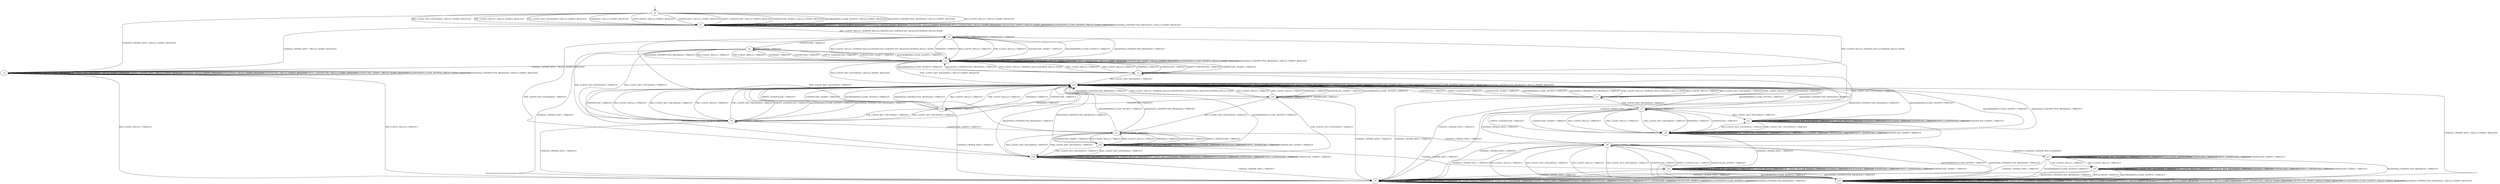 digraph h7 {
s0 [label="s0"];
s1 [label="s1"];
s2 [label="s2"];
s3 [label="s3"];
s4 [label="s4"];
s5 [label="s5"];
s6 [label="s6"];
s7 [label="s7"];
s12 [label="s12"];
s13 [label="s13"];
s15 [label="s15"];
s19 [label="s19"];
s8 [label="s8"];
s9 [label="s9"];
s16 [label="s16"];
s17 [label="s17"];
s20 [label="s20"];
s21 [label="s21"];
s22 [label="s22"];
s10 [label="s10"];
s11 [label="s11"];
s18 [label="s18"];
s23 [label="s23"];
s14 [label="s14"];
s0 -> s1 [label="RSA_CLIENT_HELLO / HELLO_VERIFY_REQUEST"];
s0 -> s1 [label="RSA_CLIENT_KEY_EXCHANGE / HELLO_VERIFY_REQUEST"];
s0 -> s1 [label="PSK_CLIENT_HELLO / HELLO_VERIFY_REQUEST"];
s0 -> s1 [label="PSK_CLIENT_KEY_EXCHANGE / HELLO_VERIFY_REQUEST"];
s0 -> s2 [label="CHANGE_CIPHER_SPEC / HELLO_VERIFY_REQUEST"];
s0 -> s1 [label="FINISHED / HELLO_VERIFY_REQUEST"];
s0 -> s1 [label="APPLICATION / HELLO_VERIFY_REQUEST"];
s0 -> s1 [label="CERTIFICATE / HELLO_VERIFY_REQUEST"];
s0 -> s1 [label="EMPTY_CERTIFICATE / HELLO_VERIFY_REQUEST"];
s0 -> s1 [label="CERTIFICATE_VERIFY / HELLO_VERIFY_REQUEST"];
s0 -> s1 [label="Alert(WARNING,CLOSE_NOTIFY) / HELLO_VERIFY_REQUEST"];
s0 -> s1 [label="Alert(FATAL,UNEXPECTED_MESSAGE) / HELLO_VERIFY_REQUEST"];
s1 -> s3 [label="RSA_CLIENT_HELLO / SERVER_HELLO,CERTIFICATE,CERTIFICATE_REQUEST,SERVER_HELLO_DONE"];
s1 -> s1 [label="RSA_CLIENT_KEY_EXCHANGE / HELLO_VERIFY_REQUEST"];
s1 -> s5 [label="PSK_CLIENT_HELLO / SERVER_HELLO,SERVER_HELLO_DONE"];
s1 -> s1 [label="PSK_CLIENT_KEY_EXCHANGE / HELLO_VERIFY_REQUEST"];
s1 -> s2 [label="CHANGE_CIPHER_SPEC / HELLO_VERIFY_REQUEST"];
s1 -> s1 [label="FINISHED / HELLO_VERIFY_REQUEST"];
s1 -> s1 [label="APPLICATION / HELLO_VERIFY_REQUEST"];
s1 -> s1 [label="CERTIFICATE / HELLO_VERIFY_REQUEST"];
s1 -> s1 [label="EMPTY_CERTIFICATE / HELLO_VERIFY_REQUEST"];
s1 -> s1 [label="CERTIFICATE_VERIFY / HELLO_VERIFY_REQUEST"];
s1 -> s1 [label="Alert(WARNING,CLOSE_NOTIFY) / HELLO_VERIFY_REQUEST"];
s1 -> s1 [label="Alert(FATAL,UNEXPECTED_MESSAGE) / HELLO_VERIFY_REQUEST"];
s2 -> s4 [label="RSA_CLIENT_HELLO / TIMEOUT"];
s2 -> s2 [label="RSA_CLIENT_KEY_EXCHANGE / HELLO_VERIFY_REQUEST"];
s2 -> s4 [label="PSK_CLIENT_HELLO / TIMEOUT"];
s2 -> s2 [label="PSK_CLIENT_KEY_EXCHANGE / HELLO_VERIFY_REQUEST"];
s2 -> s2 [label="CHANGE_CIPHER_SPEC / HELLO_VERIFY_REQUEST"];
s2 -> s2 [label="FINISHED / HELLO_VERIFY_REQUEST"];
s2 -> s2 [label="APPLICATION / HELLO_VERIFY_REQUEST"];
s2 -> s2 [label="CERTIFICATE / HELLO_VERIFY_REQUEST"];
s2 -> s2 [label="EMPTY_CERTIFICATE / HELLO_VERIFY_REQUEST"];
s2 -> s2 [label="CERTIFICATE_VERIFY / HELLO_VERIFY_REQUEST"];
s2 -> s2 [label="Alert(WARNING,CLOSE_NOTIFY) / HELLO_VERIFY_REQUEST"];
s2 -> s2 [label="Alert(FATAL,UNEXPECTED_MESSAGE) / HELLO_VERIFY_REQUEST"];
s3 -> s12 [label="RSA_CLIENT_HELLO / TIMEOUT"];
s3 -> s13 [label="RSA_CLIENT_KEY_EXCHANGE / TIMEOUT"];
s3 -> s12 [label="PSK_CLIENT_HELLO / TIMEOUT"];
s3 -> s19 [label="PSK_CLIENT_KEY_EXCHANGE / TIMEOUT"];
s3 -> s4 [label="CHANGE_CIPHER_SPEC / TIMEOUT"];
s3 -> s12 [label="FINISHED / TIMEOUT"];
s3 -> s3 [label="APPLICATION / TIMEOUT"];
s3 -> s6 [label="CERTIFICATE / TIMEOUT"];
s3 -> s3 [label="EMPTY_CERTIFICATE / TIMEOUT"];
s3 -> s12 [label="CERTIFICATE_VERIFY / TIMEOUT"];
s3 -> s12 [label="Alert(WARNING,CLOSE_NOTIFY) / TIMEOUT"];
s3 -> s12 [label="Alert(FATAL,UNEXPECTED_MESSAGE) / TIMEOUT"];
s4 -> s4 [label="RSA_CLIENT_HELLO / TIMEOUT"];
s4 -> s4 [label="RSA_CLIENT_KEY_EXCHANGE / TIMEOUT"];
s4 -> s4 [label="PSK_CLIENT_HELLO / TIMEOUT"];
s4 -> s4 [label="PSK_CLIENT_KEY_EXCHANGE / TIMEOUT"];
s4 -> s4 [label="CHANGE_CIPHER_SPEC / TIMEOUT"];
s4 -> s4 [label="FINISHED / TIMEOUT"];
s4 -> s4 [label="APPLICATION / TIMEOUT"];
s4 -> s4 [label="CERTIFICATE / TIMEOUT"];
s4 -> s4 [label="EMPTY_CERTIFICATE / TIMEOUT"];
s4 -> s4 [label="CERTIFICATE_VERIFY / TIMEOUT"];
s4 -> s4 [label="Alert(WARNING,CLOSE_NOTIFY) / TIMEOUT"];
s4 -> s4 [label="Alert(FATAL,UNEXPECTED_MESSAGE) / TIMEOUT"];
s5 -> s12 [label="RSA_CLIENT_HELLO / TIMEOUT"];
s5 -> s15 [label="RSA_CLIENT_KEY_EXCHANGE / TIMEOUT"];
s5 -> s12 [label="PSK_CLIENT_HELLO / TIMEOUT"];
s5 -> s7 [label="PSK_CLIENT_KEY_EXCHANGE / TIMEOUT"];
s5 -> s4 [label="CHANGE_CIPHER_SPEC / TIMEOUT"];
s5 -> s12 [label="FINISHED / TIMEOUT"];
s5 -> s5 [label="APPLICATION / TIMEOUT"];
s5 -> s12 [label="CERTIFICATE / TIMEOUT"];
s5 -> s12 [label="EMPTY_CERTIFICATE / TIMEOUT"];
s5 -> s12 [label="CERTIFICATE_VERIFY / TIMEOUT"];
s5 -> s12 [label="Alert(WARNING,CLOSE_NOTIFY) / TIMEOUT"];
s5 -> s12 [label="Alert(FATAL,UNEXPECTED_MESSAGE) / TIMEOUT"];
s6 -> s12 [label="RSA_CLIENT_HELLO / TIMEOUT"];
s6 -> s8 [label="RSA_CLIENT_KEY_EXCHANGE / TIMEOUT"];
s6 -> s12 [label="PSK_CLIENT_HELLO / TIMEOUT"];
s6 -> s8 [label="PSK_CLIENT_KEY_EXCHANGE / TIMEOUT"];
s6 -> s4 [label="CHANGE_CIPHER_SPEC / TIMEOUT"];
s6 -> s12 [label="FINISHED / TIMEOUT"];
s6 -> s6 [label="APPLICATION / TIMEOUT"];
s6 -> s12 [label="CERTIFICATE / TIMEOUT"];
s6 -> s12 [label="EMPTY_CERTIFICATE / TIMEOUT"];
s6 -> s12 [label="CERTIFICATE_VERIFY / TIMEOUT"];
s6 -> s12 [label="Alert(WARNING,CLOSE_NOTIFY) / TIMEOUT"];
s6 -> s12 [label="Alert(FATAL,UNEXPECTED_MESSAGE) / TIMEOUT"];
s7 -> s20 [label="RSA_CLIENT_HELLO / TIMEOUT"];
s7 -> s21 [label="RSA_CLIENT_KEY_EXCHANGE / TIMEOUT"];
s7 -> s20 [label="PSK_CLIENT_HELLO / TIMEOUT"];
s7 -> s20 [label="PSK_CLIENT_KEY_EXCHANGE / TIMEOUT"];
s7 -> s9 [label="CHANGE_CIPHER_SPEC / TIMEOUT"];
s7 -> s20 [label="FINISHED / TIMEOUT"];
s7 -> s7 [label="APPLICATION / TIMEOUT"];
s7 -> s20 [label="CERTIFICATE / TIMEOUT"];
s7 -> s20 [label="EMPTY_CERTIFICATE / TIMEOUT"];
s7 -> s20 [label="CERTIFICATE_VERIFY / TIMEOUT"];
s7 -> s15 [label="Alert(WARNING,CLOSE_NOTIFY) / TIMEOUT"];
s7 -> s15 [label="Alert(FATAL,UNEXPECTED_MESSAGE) / TIMEOUT"];
s12 -> s3 [label="RSA_CLIENT_HELLO / SERVER_HELLO,CERTIFICATE,CERTIFICATE_REQUEST,SERVER_HELLO_DONE"];
s12 -> s15 [label="RSA_CLIENT_KEY_EXCHANGE / HELLO_VERIFY_REQUEST"];
s12 -> s5 [label="PSK_CLIENT_HELLO / SERVER_HELLO,SERVER_HELLO_DONE"];
s12 -> s15 [label="PSK_CLIENT_KEY_EXCHANGE / HELLO_VERIFY_REQUEST"];
s12 -> s2 [label="CHANGE_CIPHER_SPEC / HELLO_VERIFY_REQUEST"];
s12 -> s12 [label="FINISHED / HELLO_VERIFY_REQUEST"];
s12 -> s12 [label="APPLICATION / HELLO_VERIFY_REQUEST"];
s12 -> s12 [label="CERTIFICATE / HELLO_VERIFY_REQUEST"];
s12 -> s12 [label="EMPTY_CERTIFICATE / HELLO_VERIFY_REQUEST"];
s12 -> s12 [label="CERTIFICATE_VERIFY / HELLO_VERIFY_REQUEST"];
s12 -> s12 [label="Alert(WARNING,CLOSE_NOTIFY) / HELLO_VERIFY_REQUEST"];
s12 -> s12 [label="Alert(FATAL,UNEXPECTED_MESSAGE) / HELLO_VERIFY_REQUEST"];
s13 -> s22 [label="RSA_CLIENT_HELLO / TIMEOUT"];
s13 -> s19 [label="RSA_CLIENT_KEY_EXCHANGE / TIMEOUT"];
s13 -> s22 [label="PSK_CLIENT_HELLO / TIMEOUT"];
s13 -> s19 [label="PSK_CLIENT_KEY_EXCHANGE / TIMEOUT"];
s13 -> s9 [label="CHANGE_CIPHER_SPEC / TIMEOUT"];
s13 -> s22 [label="FINISHED / TIMEOUT"];
s13 -> s13 [label="APPLICATION / TIMEOUT"];
s13 -> s22 [label="CERTIFICATE / TIMEOUT"];
s13 -> s22 [label="EMPTY_CERTIFICATE / TIMEOUT"];
s13 -> s22 [label="CERTIFICATE_VERIFY / TIMEOUT"];
s13 -> s15 [label="Alert(WARNING,CLOSE_NOTIFY) / TIMEOUT"];
s13 -> s15 [label="Alert(FATAL,UNEXPECTED_MESSAGE) / TIMEOUT"];
s15 -> s16 [label="RSA_CLIENT_HELLO / SERVER_HELLO,CERTIFICATE,CERTIFICATE_REQUEST,SERVER_HELLO_DONE"];
s15 -> s15 [label="RSA_CLIENT_KEY_EXCHANGE / HELLO_VERIFY_REQUEST"];
s15 -> s17 [label="PSK_CLIENT_HELLO / SERVER_HELLO,SERVER_HELLO_DONE"];
s15 -> s15 [label="PSK_CLIENT_KEY_EXCHANGE / HELLO_VERIFY_REQUEST"];
s15 -> s10 [label="CHANGE_CIPHER_SPEC / HELLO_VERIFY_REQUEST"];
s15 -> s15 [label="FINISHED / HELLO_VERIFY_REQUEST"];
s15 -> s15 [label="APPLICATION / HELLO_VERIFY_REQUEST"];
s15 -> s15 [label="CERTIFICATE / HELLO_VERIFY_REQUEST"];
s15 -> s15 [label="EMPTY_CERTIFICATE / HELLO_VERIFY_REQUEST"];
s15 -> s15 [label="CERTIFICATE_VERIFY / HELLO_VERIFY_REQUEST"];
s15 -> s15 [label="Alert(WARNING,CLOSE_NOTIFY) / HELLO_VERIFY_REQUEST"];
s15 -> s15 [label="Alert(FATAL,UNEXPECTED_MESSAGE) / HELLO_VERIFY_REQUEST"];
s19 -> s19 [label="RSA_CLIENT_HELLO / TIMEOUT"];
s19 -> s19 [label="RSA_CLIENT_KEY_EXCHANGE / TIMEOUT"];
s19 -> s19 [label="PSK_CLIENT_HELLO / TIMEOUT"];
s19 -> s19 [label="PSK_CLIENT_KEY_EXCHANGE / TIMEOUT"];
s19 -> s4 [label="CHANGE_CIPHER_SPEC / TIMEOUT"];
s19 -> s19 [label="FINISHED / TIMEOUT"];
s19 -> s19 [label="APPLICATION / TIMEOUT"];
s19 -> s19 [label="CERTIFICATE / TIMEOUT"];
s19 -> s19 [label="EMPTY_CERTIFICATE / TIMEOUT"];
s19 -> s19 [label="CERTIFICATE_VERIFY / TIMEOUT"];
s19 -> s15 [label="Alert(WARNING,CLOSE_NOTIFY) / TIMEOUT"];
s19 -> s15 [label="Alert(FATAL,UNEXPECTED_MESSAGE) / TIMEOUT"];
s8 -> s15 [label="RSA_CLIENT_HELLO / TIMEOUT"];
s8 -> s15 [label="RSA_CLIENT_KEY_EXCHANGE / TIMEOUT"];
s8 -> s15 [label="PSK_CLIENT_HELLO / TIMEOUT"];
s8 -> s15 [label="PSK_CLIENT_KEY_EXCHANGE / TIMEOUT"];
s8 -> s4 [label="CHANGE_CIPHER_SPEC / TIMEOUT"];
s8 -> s15 [label="FINISHED / TIMEOUT"];
s8 -> s8 [label="APPLICATION / TIMEOUT"];
s8 -> s15 [label="CERTIFICATE / TIMEOUT"];
s8 -> s15 [label="EMPTY_CERTIFICATE / TIMEOUT"];
s8 -> s13 [label="CERTIFICATE_VERIFY / TIMEOUT"];
s8 -> s15 [label="Alert(WARNING,CLOSE_NOTIFY) / TIMEOUT"];
s8 -> s15 [label="Alert(FATAL,UNEXPECTED_MESSAGE) / TIMEOUT"];
s9 -> s10 [label="RSA_CLIENT_HELLO / TIMEOUT"];
s9 -> s10 [label="RSA_CLIENT_KEY_EXCHANGE / TIMEOUT"];
s9 -> s10 [label="PSK_CLIENT_HELLO / TIMEOUT"];
s9 -> s10 [label="PSK_CLIENT_KEY_EXCHANGE / TIMEOUT"];
s9 -> s4 [label="CHANGE_CIPHER_SPEC / TIMEOUT"];
s9 -> s11 [label="FINISHED / CHANGE_CIPHER_SPEC,FINISHED"];
s9 -> s9 [label="APPLICATION / TIMEOUT"];
s9 -> s10 [label="CERTIFICATE / TIMEOUT"];
s9 -> s10 [label="EMPTY_CERTIFICATE / TIMEOUT"];
s9 -> s10 [label="CERTIFICATE_VERIFY / TIMEOUT"];
s9 -> s10 [label="Alert(WARNING,CLOSE_NOTIFY) / TIMEOUT"];
s9 -> s10 [label="Alert(FATAL,UNEXPECTED_MESSAGE) / TIMEOUT"];
s16 -> s15 [label="RSA_CLIENT_HELLO / TIMEOUT"];
s16 -> s13 [label="RSA_CLIENT_KEY_EXCHANGE / TIMEOUT"];
s16 -> s15 [label="PSK_CLIENT_HELLO / TIMEOUT"];
s16 -> s19 [label="PSK_CLIENT_KEY_EXCHANGE / TIMEOUT"];
s16 -> s4 [label="CHANGE_CIPHER_SPEC / TIMEOUT"];
s16 -> s15 [label="FINISHED / TIMEOUT"];
s16 -> s16 [label="APPLICATION / TIMEOUT"];
s16 -> s18 [label="CERTIFICATE / TIMEOUT"];
s16 -> s16 [label="EMPTY_CERTIFICATE / TIMEOUT"];
s16 -> s15 [label="CERTIFICATE_VERIFY / TIMEOUT"];
s16 -> s15 [label="Alert(WARNING,CLOSE_NOTIFY) / TIMEOUT"];
s16 -> s15 [label="Alert(FATAL,UNEXPECTED_MESSAGE) / TIMEOUT"];
s17 -> s15 [label="RSA_CLIENT_HELLO / TIMEOUT"];
s17 -> s15 [label="RSA_CLIENT_KEY_EXCHANGE / TIMEOUT"];
s17 -> s15 [label="PSK_CLIENT_HELLO / TIMEOUT"];
s17 -> s7 [label="PSK_CLIENT_KEY_EXCHANGE / TIMEOUT"];
s17 -> s4 [label="CHANGE_CIPHER_SPEC / TIMEOUT"];
s17 -> s15 [label="FINISHED / TIMEOUT"];
s17 -> s17 [label="APPLICATION / TIMEOUT"];
s17 -> s15 [label="CERTIFICATE / TIMEOUT"];
s17 -> s15 [label="EMPTY_CERTIFICATE / TIMEOUT"];
s17 -> s15 [label="CERTIFICATE_VERIFY / TIMEOUT"];
s17 -> s15 [label="Alert(WARNING,CLOSE_NOTIFY) / TIMEOUT"];
s17 -> s15 [label="Alert(FATAL,UNEXPECTED_MESSAGE) / TIMEOUT"];
s20 -> s20 [label="RSA_CLIENT_HELLO / TIMEOUT"];
s20 -> s21 [label="RSA_CLIENT_KEY_EXCHANGE / TIMEOUT"];
s20 -> s20 [label="PSK_CLIENT_HELLO / TIMEOUT"];
s20 -> s20 [label="PSK_CLIENT_KEY_EXCHANGE / TIMEOUT"];
s20 -> s23 [label="CHANGE_CIPHER_SPEC / TIMEOUT"];
s20 -> s20 [label="FINISHED / TIMEOUT"];
s20 -> s20 [label="APPLICATION / TIMEOUT"];
s20 -> s20 [label="CERTIFICATE / TIMEOUT"];
s20 -> s20 [label="EMPTY_CERTIFICATE / TIMEOUT"];
s20 -> s20 [label="CERTIFICATE_VERIFY / TIMEOUT"];
s20 -> s15 [label="Alert(WARNING,CLOSE_NOTIFY) / TIMEOUT"];
s20 -> s15 [label="Alert(FATAL,UNEXPECTED_MESSAGE) / TIMEOUT"];
s21 -> s21 [label="RSA_CLIENT_HELLO / TIMEOUT"];
s21 -> s21 [label="RSA_CLIENT_KEY_EXCHANGE / TIMEOUT"];
s21 -> s21 [label="PSK_CLIENT_HELLO / TIMEOUT"];
s21 -> s20 [label="PSK_CLIENT_KEY_EXCHANGE / TIMEOUT"];
s21 -> s4 [label="CHANGE_CIPHER_SPEC / TIMEOUT"];
s21 -> s21 [label="FINISHED / TIMEOUT"];
s21 -> s21 [label="APPLICATION / TIMEOUT"];
s21 -> s21 [label="CERTIFICATE / TIMEOUT"];
s21 -> s21 [label="EMPTY_CERTIFICATE / TIMEOUT"];
s21 -> s21 [label="CERTIFICATE_VERIFY / TIMEOUT"];
s21 -> s15 [label="Alert(WARNING,CLOSE_NOTIFY) / TIMEOUT"];
s21 -> s15 [label="Alert(FATAL,UNEXPECTED_MESSAGE) / TIMEOUT"];
s22 -> s22 [label="RSA_CLIENT_HELLO / TIMEOUT"];
s22 -> s19 [label="RSA_CLIENT_KEY_EXCHANGE / TIMEOUT"];
s22 -> s22 [label="PSK_CLIENT_HELLO / TIMEOUT"];
s22 -> s19 [label="PSK_CLIENT_KEY_EXCHANGE / TIMEOUT"];
s22 -> s23 [label="CHANGE_CIPHER_SPEC / TIMEOUT"];
s22 -> s22 [label="FINISHED / TIMEOUT"];
s22 -> s22 [label="APPLICATION / TIMEOUT"];
s22 -> s22 [label="CERTIFICATE / TIMEOUT"];
s22 -> s22 [label="EMPTY_CERTIFICATE / TIMEOUT"];
s22 -> s22 [label="CERTIFICATE_VERIFY / TIMEOUT"];
s22 -> s15 [label="Alert(WARNING,CLOSE_NOTIFY) / TIMEOUT"];
s22 -> s15 [label="Alert(FATAL,UNEXPECTED_MESSAGE) / TIMEOUT"];
s10 -> s10 [label="RSA_CLIENT_HELLO / HELLO_VERIFY_REQUEST"];
s10 -> s10 [label="RSA_CLIENT_KEY_EXCHANGE / HELLO_VERIFY_REQUEST"];
s10 -> s10 [label="PSK_CLIENT_HELLO / HELLO_VERIFY_REQUEST"];
s10 -> s10 [label="PSK_CLIENT_KEY_EXCHANGE / HELLO_VERIFY_REQUEST"];
s10 -> s10 [label="CHANGE_CIPHER_SPEC / HELLO_VERIFY_REQUEST"];
s10 -> s10 [label="FINISHED / HELLO_VERIFY_REQUEST"];
s10 -> s10 [label="APPLICATION / HELLO_VERIFY_REQUEST"];
s10 -> s10 [label="CERTIFICATE / HELLO_VERIFY_REQUEST"];
s10 -> s10 [label="EMPTY_CERTIFICATE / HELLO_VERIFY_REQUEST"];
s10 -> s10 [label="CERTIFICATE_VERIFY / HELLO_VERIFY_REQUEST"];
s10 -> s10 [label="Alert(WARNING,CLOSE_NOTIFY) / HELLO_VERIFY_REQUEST"];
s10 -> s10 [label="Alert(FATAL,UNEXPECTED_MESSAGE) / HELLO_VERIFY_REQUEST"];
s11 -> s14 [label="RSA_CLIENT_HELLO / TIMEOUT"];
s11 -> s11 [label="RSA_CLIENT_KEY_EXCHANGE / TIMEOUT"];
s11 -> s14 [label="PSK_CLIENT_HELLO / TIMEOUT"];
s11 -> s11 [label="PSK_CLIENT_KEY_EXCHANGE / TIMEOUT"];
s11 -> s4 [label="CHANGE_CIPHER_SPEC / TIMEOUT"];
s11 -> s11 [label="FINISHED / TIMEOUT"];
s11 -> s11 [label="APPLICATION / APPLICATION"];
s11 -> s11 [label="CERTIFICATE / TIMEOUT"];
s11 -> s11 [label="EMPTY_CERTIFICATE / TIMEOUT"];
s11 -> s11 [label="CERTIFICATE_VERIFY / TIMEOUT"];
s11 -> s10 [label="Alert(WARNING,CLOSE_NOTIFY) / TIMEOUT"];
s11 -> s10 [label="Alert(FATAL,UNEXPECTED_MESSAGE) / TIMEOUT"];
s18 -> s15 [label="RSA_CLIENT_HELLO / TIMEOUT"];
s18 -> s8 [label="RSA_CLIENT_KEY_EXCHANGE / TIMEOUT"];
s18 -> s15 [label="PSK_CLIENT_HELLO / TIMEOUT"];
s18 -> s8 [label="PSK_CLIENT_KEY_EXCHANGE / TIMEOUT"];
s18 -> s4 [label="CHANGE_CIPHER_SPEC / TIMEOUT"];
s18 -> s15 [label="FINISHED / TIMEOUT"];
s18 -> s18 [label="APPLICATION / TIMEOUT"];
s18 -> s15 [label="CERTIFICATE / TIMEOUT"];
s18 -> s15 [label="EMPTY_CERTIFICATE / TIMEOUT"];
s18 -> s15 [label="CERTIFICATE_VERIFY / TIMEOUT"];
s18 -> s15 [label="Alert(WARNING,CLOSE_NOTIFY) / TIMEOUT"];
s18 -> s15 [label="Alert(FATAL,UNEXPECTED_MESSAGE) / TIMEOUT"];
s23 -> s23 [label="RSA_CLIENT_HELLO / TIMEOUT"];
s23 -> s23 [label="RSA_CLIENT_KEY_EXCHANGE / TIMEOUT"];
s23 -> s23 [label="PSK_CLIENT_HELLO / TIMEOUT"];
s23 -> s23 [label="PSK_CLIENT_KEY_EXCHANGE / TIMEOUT"];
s23 -> s4 [label="CHANGE_CIPHER_SPEC / TIMEOUT"];
s23 -> s23 [label="FINISHED / TIMEOUT"];
s23 -> s23 [label="APPLICATION / TIMEOUT"];
s23 -> s23 [label="CERTIFICATE / TIMEOUT"];
s23 -> s23 [label="EMPTY_CERTIFICATE / TIMEOUT"];
s23 -> s23 [label="CERTIFICATE_VERIFY / TIMEOUT"];
s23 -> s10 [label="Alert(WARNING,CLOSE_NOTIFY) / TIMEOUT"];
s23 -> s10 [label="Alert(FATAL,UNEXPECTED_MESSAGE) / TIMEOUT"];
s14 -> s14 [label="RSA_CLIENT_HELLO / TIMEOUT"];
s14 -> s14 [label="RSA_CLIENT_KEY_EXCHANGE / TIMEOUT"];
s14 -> s14 [label="PSK_CLIENT_HELLO / TIMEOUT"];
s14 -> s14 [label="PSK_CLIENT_KEY_EXCHANGE / TIMEOUT"];
s14 -> s4 [label="CHANGE_CIPHER_SPEC / TIMEOUT"];
s14 -> s14 [label="FINISHED / TIMEOUT"];
s14 -> s10 [label="APPLICATION / TIMEOUT"];
s14 -> s14 [label="CERTIFICATE / TIMEOUT"];
s14 -> s14 [label="EMPTY_CERTIFICATE / TIMEOUT"];
s14 -> s14 [label="CERTIFICATE_VERIFY / TIMEOUT"];
s14 -> s10 [label="Alert(WARNING,CLOSE_NOTIFY) / TIMEOUT"];
s14 -> s10 [label="Alert(FATAL,UNEXPECTED_MESSAGE) / TIMEOUT"];
__start0 [shape=none, label=""];
__start0 -> s0 [label=""];
}
